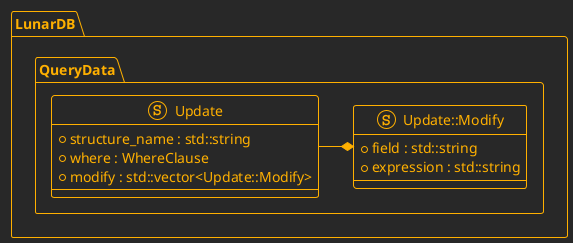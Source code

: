@startuml Update
!theme crt-amber

namespace LunarDB.QueryData {

struct Update {
    + structure_name : std::string
    + where : WhereClause
    + modify : std::vector<Update::Modify>
}

struct Update::Modify {
    + field : std::string
    + expression : std::string
}

Update -* Update::Modify

}

@enduml
